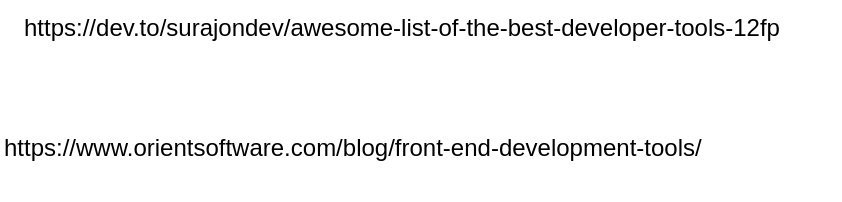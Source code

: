 <mxfile version="24.7.17">
  <diagram name="Página-1" id="XzlhUGUyLlrkdnlMe2Bx">
    <mxGraphModel dx="2074" dy="738" grid="1" gridSize="10" guides="1" tooltips="1" connect="1" arrows="1" fold="1" page="1" pageScale="1" pageWidth="827" pageHeight="1169" math="0" shadow="0">
      <root>
        <mxCell id="0" />
        <mxCell id="1" parent="0" />
        <UserObject label="https://dev.to/surajondev/awesome-list-of-the-best-developer-tools-12fp" link="https://dev.to/surajondev/awesome-list-of-the-best-developer-tools-12fp" id="HAvaJOLqbglY5Zh_GMzT-2">
          <mxCell style="text;whiteSpace=wrap;" vertex="1" parent="1">
            <mxGeometry x="130" y="120" width="410" height="40" as="geometry" />
          </mxCell>
        </UserObject>
        <UserObject label="https://www.orientsoftware.com/blog/front-end-development-tools/" link="https://www.orientsoftware.com/blog/front-end-development-tools/" id="HAvaJOLqbglY5Zh_GMzT-3">
          <mxCell style="text;whiteSpace=wrap;" vertex="1" parent="1">
            <mxGeometry x="120" y="180" width="380" height="40" as="geometry" />
          </mxCell>
        </UserObject>
      </root>
    </mxGraphModel>
  </diagram>
</mxfile>

